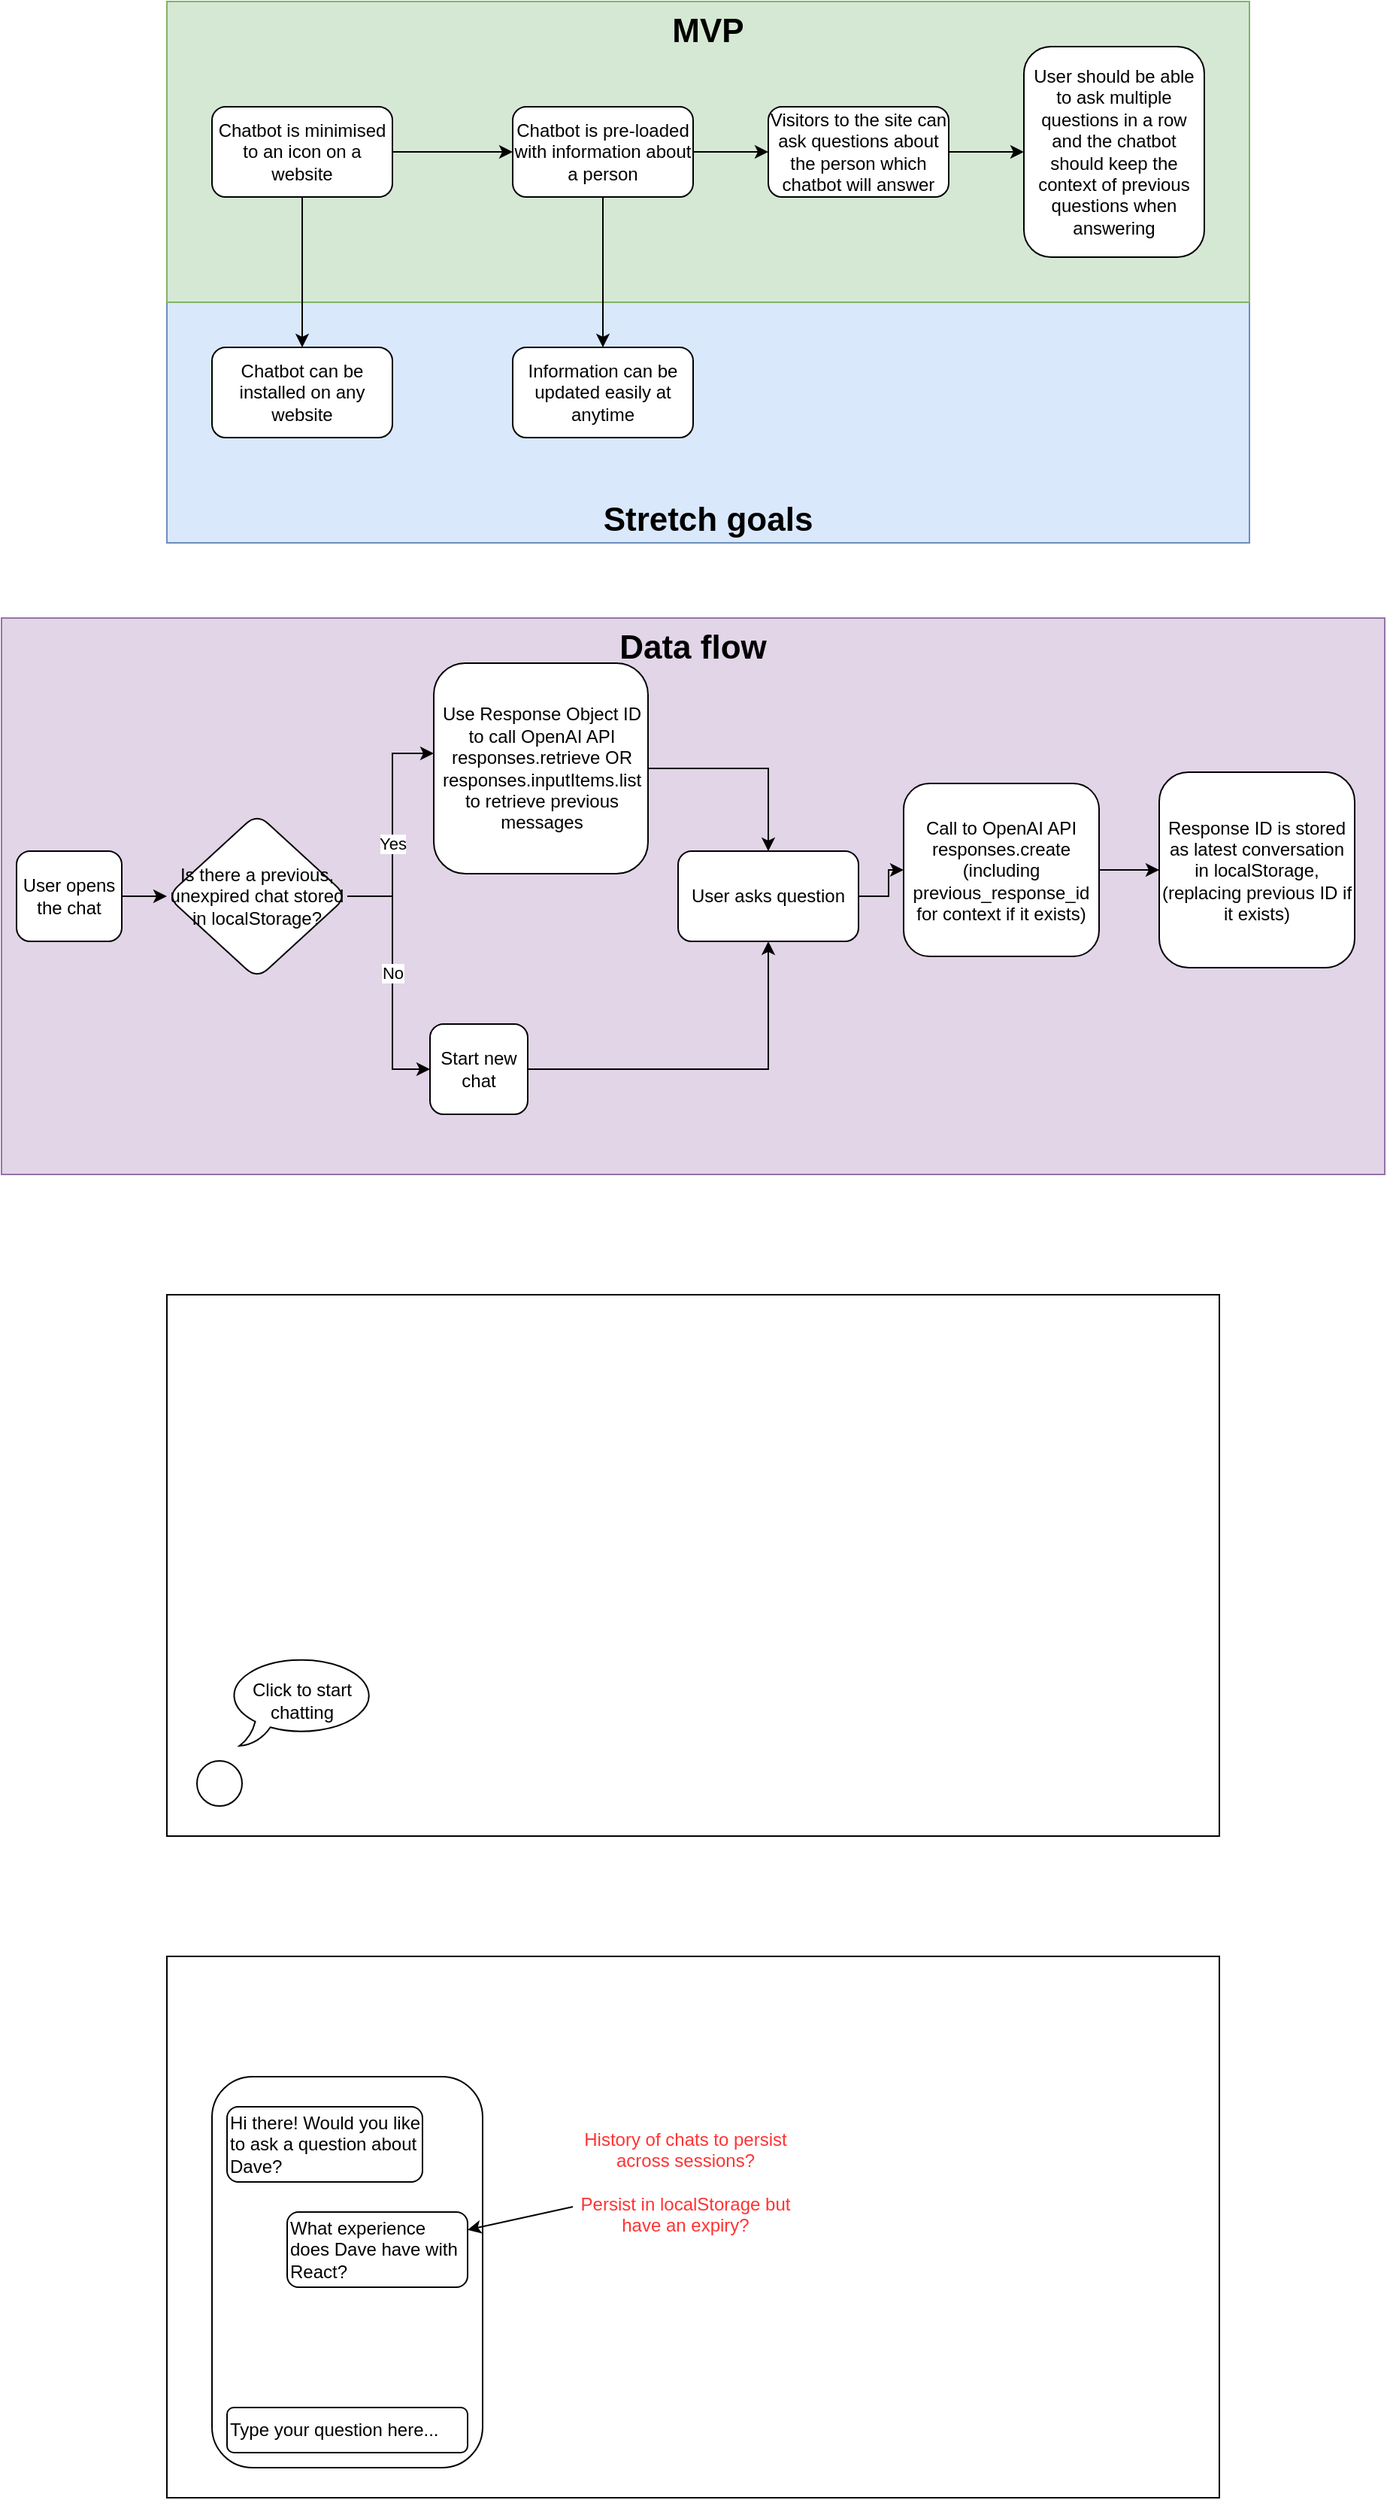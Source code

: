<mxfile version="28.0.7">
  <diagram name="Page-1" id="YBwsehX8Ca7GOg6mXMed">
    <mxGraphModel dx="2226" dy="799" grid="1" gridSize="10" guides="1" tooltips="1" connect="1" arrows="1" fold="1" page="1" pageScale="1" pageWidth="850" pageHeight="1100" math="0" shadow="0">
      <root>
        <mxCell id="0" />
        <mxCell id="1" parent="0" />
        <mxCell id="0NXyYPoDUqEpvLnktqrX-9" value="&lt;div&gt;Stretch goals&lt;/div&gt;" style="rounded=0;whiteSpace=wrap;html=1;fillColor=#dae8fc;strokeColor=#6c8ebf;fontStyle=1;verticalAlign=bottom;fontSize=22;" parent="1" vertex="1">
          <mxGeometry x="90" y="220" width="720" height="160" as="geometry" />
        </mxCell>
        <mxCell id="0NXyYPoDUqEpvLnktqrX-1" value="MVP" style="rounded=0;whiteSpace=wrap;html=1;fillColor=#d5e8d4;strokeColor=#82b366;fontStyle=1;fontSize=22;verticalAlign=top;" parent="1" vertex="1">
          <mxGeometry x="90" y="20" width="720" height="200" as="geometry" />
        </mxCell>
        <mxCell id="0NXyYPoDUqEpvLnktqrX-4" value="" style="edgeStyle=orthogonalEdgeStyle;rounded=0;orthogonalLoop=1;jettySize=auto;html=1;" parent="1" source="0NXyYPoDUqEpvLnktqrX-2" target="0NXyYPoDUqEpvLnktqrX-3" edge="1">
          <mxGeometry relative="1" as="geometry" />
        </mxCell>
        <mxCell id="0NXyYPoDUqEpvLnktqrX-14" style="edgeStyle=orthogonalEdgeStyle;rounded=0;orthogonalLoop=1;jettySize=auto;html=1;" parent="1" source="0NXyYPoDUqEpvLnktqrX-2" target="0NXyYPoDUqEpvLnktqrX-13" edge="1">
          <mxGeometry relative="1" as="geometry" />
        </mxCell>
        <mxCell id="0NXyYPoDUqEpvLnktqrX-2" value="Chatbot is minimised to an icon on a website" style="rounded=1;whiteSpace=wrap;html=1;" parent="1" vertex="1">
          <mxGeometry x="120" y="90" width="120" height="60" as="geometry" />
        </mxCell>
        <mxCell id="0NXyYPoDUqEpvLnktqrX-6" value="" style="edgeStyle=orthogonalEdgeStyle;rounded=0;orthogonalLoop=1;jettySize=auto;html=1;" parent="1" source="0NXyYPoDUqEpvLnktqrX-3" target="0NXyYPoDUqEpvLnktqrX-5" edge="1">
          <mxGeometry relative="1" as="geometry" />
        </mxCell>
        <mxCell id="0NXyYPoDUqEpvLnktqrX-8" value="" style="edgeStyle=orthogonalEdgeStyle;rounded=0;orthogonalLoop=1;jettySize=auto;html=1;" parent="1" source="0NXyYPoDUqEpvLnktqrX-3" target="0NXyYPoDUqEpvLnktqrX-7" edge="1">
          <mxGeometry relative="1" as="geometry" />
        </mxCell>
        <mxCell id="0NXyYPoDUqEpvLnktqrX-3" value="Chatbot is pre-loaded with information about a person" style="whiteSpace=wrap;html=1;rounded=1;" parent="1" vertex="1">
          <mxGeometry x="320" y="90" width="120" height="60" as="geometry" />
        </mxCell>
        <mxCell id="0NXyYPoDUqEpvLnktqrX-11" value="" style="edgeStyle=orthogonalEdgeStyle;rounded=0;orthogonalLoop=1;jettySize=auto;html=1;" parent="1" source="0NXyYPoDUqEpvLnktqrX-5" target="0NXyYPoDUqEpvLnktqrX-10" edge="1">
          <mxGeometry relative="1" as="geometry" />
        </mxCell>
        <mxCell id="0NXyYPoDUqEpvLnktqrX-5" value="Visitors to the site can ask questions about the person which chatbot will answer" style="whiteSpace=wrap;html=1;rounded=1;" parent="1" vertex="1">
          <mxGeometry x="490" y="90" width="120" height="60" as="geometry" />
        </mxCell>
        <mxCell id="0NXyYPoDUqEpvLnktqrX-7" value="Information can be updated easily at anytime" style="whiteSpace=wrap;html=1;rounded=1;" parent="1" vertex="1">
          <mxGeometry x="320" y="250" width="120" height="60" as="geometry" />
        </mxCell>
        <mxCell id="0NXyYPoDUqEpvLnktqrX-10" value="User should be able to ask multiple questions in a row and the chatbot should keep the context of previous questions when answering" style="whiteSpace=wrap;html=1;rounded=1;" parent="1" vertex="1">
          <mxGeometry x="660" y="50" width="120" height="140" as="geometry" />
        </mxCell>
        <mxCell id="0NXyYPoDUqEpvLnktqrX-13" value="Chatbot can be installed on any website" style="rounded=1;whiteSpace=wrap;html=1;" parent="1" vertex="1">
          <mxGeometry x="120" y="250" width="120" height="60" as="geometry" />
        </mxCell>
        <mxCell id="0NXyYPoDUqEpvLnktqrX-15" value="" style="rounded=0;whiteSpace=wrap;html=1;" parent="1" vertex="1">
          <mxGeometry x="90" y="880" width="700" height="360" as="geometry" />
        </mxCell>
        <mxCell id="0NXyYPoDUqEpvLnktqrX-16" value="" style="ellipse;whiteSpace=wrap;html=1;aspect=fixed;" parent="1" vertex="1">
          <mxGeometry x="110" y="1190" width="30" height="30" as="geometry" />
        </mxCell>
        <mxCell id="0NXyYPoDUqEpvLnktqrX-18" value="Click to start chatting" style="whiteSpace=wrap;html=1;shape=mxgraph.basic.oval_callout" parent="1" vertex="1">
          <mxGeometry x="130" y="1120" width="100" height="60" as="geometry" />
        </mxCell>
        <mxCell id="0NXyYPoDUqEpvLnktqrX-19" value="" style="rounded=0;whiteSpace=wrap;html=1;" parent="1" vertex="1">
          <mxGeometry x="90" y="1320" width="700" height="360" as="geometry" />
        </mxCell>
        <mxCell id="0NXyYPoDUqEpvLnktqrX-22" value="" style="rounded=1;whiteSpace=wrap;html=1;" parent="1" vertex="1">
          <mxGeometry x="120" y="1400" width="180" height="260" as="geometry" />
        </mxCell>
        <mxCell id="0NXyYPoDUqEpvLnktqrX-23" value="Type your question here..." style="rounded=1;whiteSpace=wrap;html=1;align=left;" parent="1" vertex="1">
          <mxGeometry x="130" y="1620" width="160" height="30" as="geometry" />
        </mxCell>
        <mxCell id="0NXyYPoDUqEpvLnktqrX-24" value="Hi there! Would you like to ask a question about Dave?" style="rounded=1;whiteSpace=wrap;html=1;align=left;" parent="1" vertex="1">
          <mxGeometry x="130" y="1420" width="130" height="50" as="geometry" />
        </mxCell>
        <mxCell id="0NXyYPoDUqEpvLnktqrX-25" value="What experience does Dave have with React?" style="rounded=1;whiteSpace=wrap;html=1;align=left;" parent="1" vertex="1">
          <mxGeometry x="170" y="1490" width="120" height="50" as="geometry" />
        </mxCell>
        <mxCell id="0NXyYPoDUqEpvLnktqrX-26" value="" style="shape=image;html=1;verticalAlign=top;verticalLabelPosition=bottom;labelBackgroundColor=#ffffff;imageAspect=0;image=https://icons.diagrams.net/icon-cache1/Essential_Web_4-2054/commenting-more-typing-chat-review-899.svg" parent="1" vertex="1">
          <mxGeometry x="130" y="1550" width="40" height="30" as="geometry" />
        </mxCell>
        <mxCell id="0NXyYPoDUqEpvLnktqrX-27" value="" style="shape=image;html=1;verticalAlign=top;verticalLabelPosition=bottom;labelBackgroundColor=#ffffff;imageAspect=0;aspect=fixed;image=https://icons.diagrams.net/icon-cache1/Evil_Icons_User_Interface-2617/close2-576.svg" parent="1" vertex="1">
          <mxGeometry x="270" y="1410" width="20" height="20" as="geometry" />
        </mxCell>
        <mxCell id="0NXyYPoDUqEpvLnktqrX-30" style="rounded=0;orthogonalLoop=1;jettySize=auto;html=1;" parent="1" source="0NXyYPoDUqEpvLnktqrX-28" target="0NXyYPoDUqEpvLnktqrX-25" edge="1">
          <mxGeometry relative="1" as="geometry" />
        </mxCell>
        <mxCell id="0NXyYPoDUqEpvLnktqrX-28" value="&lt;div&gt;History of chats to persist across sessions?&lt;/div&gt;&lt;div&gt;&lt;br&gt;&lt;/div&gt;&lt;div&gt;Persist in localStorage but have an expiry?&lt;/div&gt;" style="text;html=1;align=center;verticalAlign=middle;whiteSpace=wrap;rounded=0;fillColor=none;fontColor=#FF3333;" parent="1" vertex="1">
          <mxGeometry x="360" y="1430" width="150" height="80" as="geometry" />
        </mxCell>
        <mxCell id="k0ortePwFJx2ZGjpDfek-1" value="&lt;b&gt;Data flow&lt;/b&gt;" style="rounded=0;whiteSpace=wrap;html=1;fillColor=#e1d5e7;strokeColor=#9673a6;fontSize=22;verticalAlign=top;" vertex="1" parent="1">
          <mxGeometry x="-20" y="430" width="920" height="370" as="geometry" />
        </mxCell>
        <mxCell id="k0ortePwFJx2ZGjpDfek-4" value="" style="edgeStyle=orthogonalEdgeStyle;rounded=0;orthogonalLoop=1;jettySize=auto;html=1;" edge="1" parent="1" source="k0ortePwFJx2ZGjpDfek-2" target="k0ortePwFJx2ZGjpDfek-3">
          <mxGeometry relative="1" as="geometry" />
        </mxCell>
        <mxCell id="k0ortePwFJx2ZGjpDfek-2" value="User opens the chat" style="rounded=1;whiteSpace=wrap;html=1;" vertex="1" parent="1">
          <mxGeometry x="-10" y="585" width="70" height="60" as="geometry" />
        </mxCell>
        <mxCell id="k0ortePwFJx2ZGjpDfek-6" value="" style="edgeStyle=orthogonalEdgeStyle;rounded=0;orthogonalLoop=1;jettySize=auto;html=1;" edge="1" parent="1" source="k0ortePwFJx2ZGjpDfek-3" target="k0ortePwFJx2ZGjpDfek-5">
          <mxGeometry relative="1" as="geometry">
            <Array as="points">
              <mxPoint x="240" y="615" />
              <mxPoint x="240" y="520" />
            </Array>
          </mxGeometry>
        </mxCell>
        <mxCell id="k0ortePwFJx2ZGjpDfek-21" value="Yes" style="edgeLabel;html=1;align=center;verticalAlign=middle;resizable=0;points=[];" vertex="1" connectable="0" parent="k0ortePwFJx2ZGjpDfek-6">
          <mxGeometry x="-0.143" relative="1" as="geometry">
            <mxPoint as="offset" />
          </mxGeometry>
        </mxCell>
        <mxCell id="k0ortePwFJx2ZGjpDfek-13" style="edgeStyle=orthogonalEdgeStyle;rounded=0;orthogonalLoop=1;jettySize=auto;html=1;entryX=0;entryY=0.5;entryDx=0;entryDy=0;" edge="1" parent="1" source="k0ortePwFJx2ZGjpDfek-3" target="k0ortePwFJx2ZGjpDfek-7">
          <mxGeometry relative="1" as="geometry">
            <Array as="points">
              <mxPoint x="240" y="615" />
              <mxPoint x="240" y="730" />
            </Array>
          </mxGeometry>
        </mxCell>
        <mxCell id="k0ortePwFJx2ZGjpDfek-20" value="No" style="edgeLabel;html=1;align=center;verticalAlign=middle;resizable=0;points=[];" vertex="1" connectable="0" parent="k0ortePwFJx2ZGjpDfek-13">
          <mxGeometry x="-0.049" relative="1" as="geometry">
            <mxPoint as="offset" />
          </mxGeometry>
        </mxCell>
        <mxCell id="k0ortePwFJx2ZGjpDfek-3" value="Is there a previous, unexpired chat stored in localStorage?" style="rhombus;whiteSpace=wrap;html=1;rounded=1;" vertex="1" parent="1">
          <mxGeometry x="90" y="560" width="120" height="110" as="geometry" />
        </mxCell>
        <mxCell id="k0ortePwFJx2ZGjpDfek-15" style="edgeStyle=orthogonalEdgeStyle;rounded=0;orthogonalLoop=1;jettySize=auto;html=1;exitX=1;exitY=0.5;exitDx=0;exitDy=0;entryX=0.5;entryY=0;entryDx=0;entryDy=0;" edge="1" parent="1" source="k0ortePwFJx2ZGjpDfek-5" target="k0ortePwFJx2ZGjpDfek-9">
          <mxGeometry relative="1" as="geometry" />
        </mxCell>
        <mxCell id="k0ortePwFJx2ZGjpDfek-5" value="Use Response Object ID to call OpenAI API responses.retrieve OR responses.inputItems.list to retrieve previous messages" style="whiteSpace=wrap;html=1;rounded=1;" vertex="1" parent="1">
          <mxGeometry x="267.5" y="460" width="142.5" height="140" as="geometry" />
        </mxCell>
        <mxCell id="k0ortePwFJx2ZGjpDfek-14" style="edgeStyle=orthogonalEdgeStyle;rounded=0;orthogonalLoop=1;jettySize=auto;html=1;" edge="1" parent="1" source="k0ortePwFJx2ZGjpDfek-7" target="k0ortePwFJx2ZGjpDfek-9">
          <mxGeometry relative="1" as="geometry" />
        </mxCell>
        <mxCell id="k0ortePwFJx2ZGjpDfek-7" value="Start new chat" style="whiteSpace=wrap;html=1;rounded=1;" vertex="1" parent="1">
          <mxGeometry x="265" y="700" width="65" height="60" as="geometry" />
        </mxCell>
        <mxCell id="k0ortePwFJx2ZGjpDfek-11" value="" style="edgeStyle=orthogonalEdgeStyle;rounded=0;orthogonalLoop=1;jettySize=auto;html=1;entryX=0;entryY=0.5;entryDx=0;entryDy=0;" edge="1" parent="1" source="k0ortePwFJx2ZGjpDfek-9" target="k0ortePwFJx2ZGjpDfek-10">
          <mxGeometry relative="1" as="geometry" />
        </mxCell>
        <mxCell id="k0ortePwFJx2ZGjpDfek-9" value="User asks question" style="rounded=1;whiteSpace=wrap;html=1;" vertex="1" parent="1">
          <mxGeometry x="430" y="585" width="120" height="60" as="geometry" />
        </mxCell>
        <mxCell id="k0ortePwFJx2ZGjpDfek-17" value="" style="edgeStyle=orthogonalEdgeStyle;rounded=0;orthogonalLoop=1;jettySize=auto;html=1;" edge="1" parent="1" source="k0ortePwFJx2ZGjpDfek-10" target="k0ortePwFJx2ZGjpDfek-16">
          <mxGeometry relative="1" as="geometry" />
        </mxCell>
        <mxCell id="k0ortePwFJx2ZGjpDfek-10" value="Call to OpenAI API responses.create (including previous_response_id for context if it exists)" style="whiteSpace=wrap;html=1;rounded=1;" vertex="1" parent="1">
          <mxGeometry x="580" y="540" width="130" height="115" as="geometry" />
        </mxCell>
        <mxCell id="k0ortePwFJx2ZGjpDfek-16" value="Response ID is stored as latest conversation in localStorage, (replacing previous ID if it exists)" style="whiteSpace=wrap;html=1;rounded=1;" vertex="1" parent="1">
          <mxGeometry x="750" y="532.5" width="130" height="130" as="geometry" />
        </mxCell>
      </root>
    </mxGraphModel>
  </diagram>
</mxfile>
